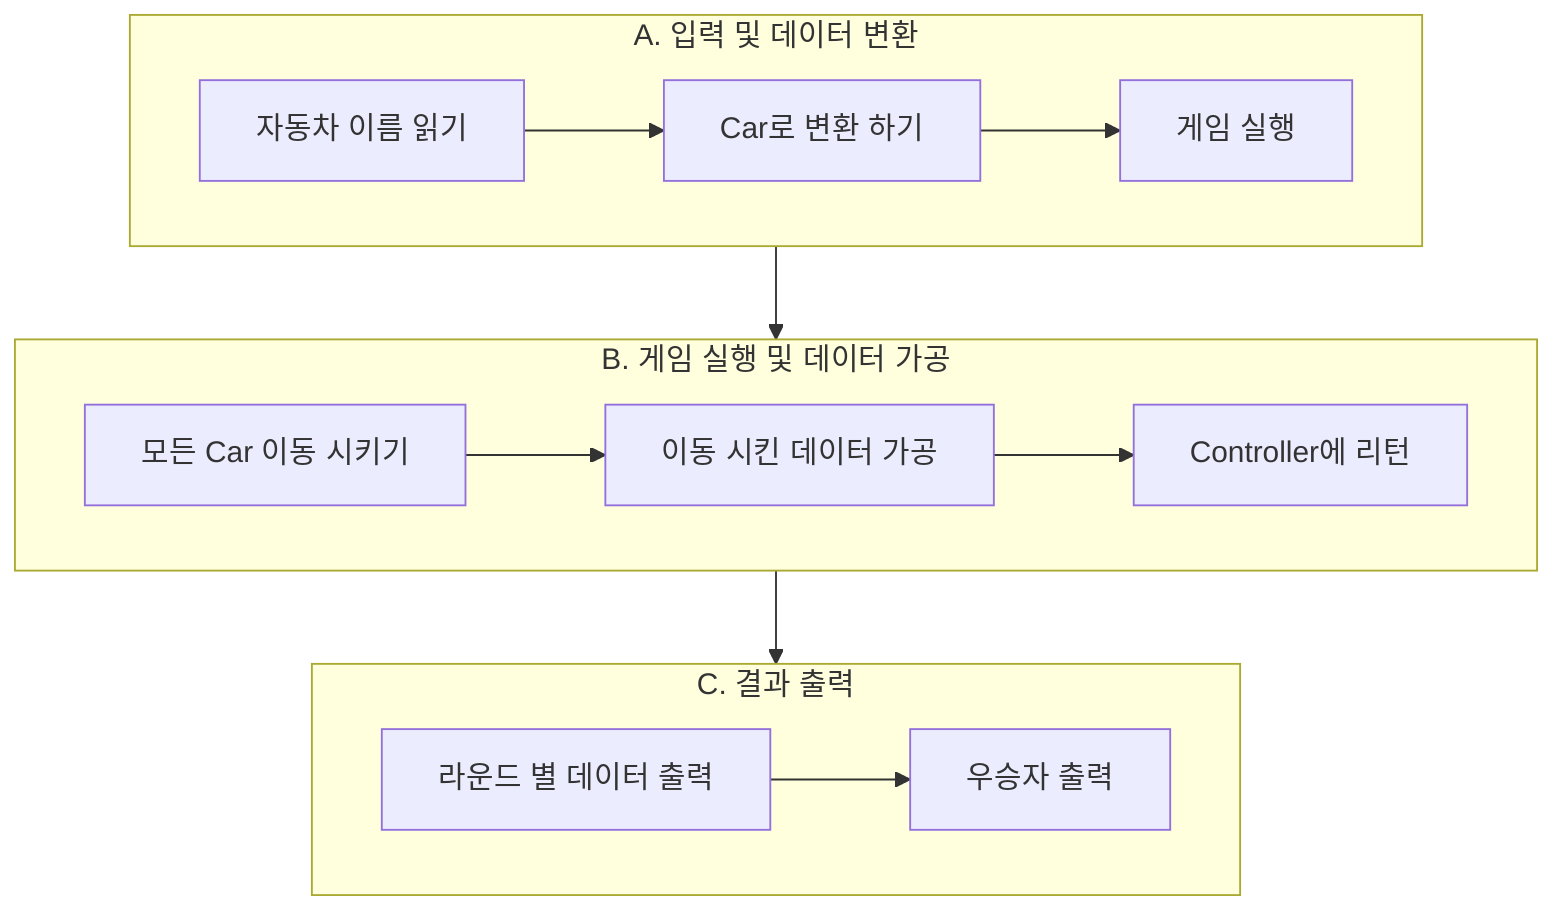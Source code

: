 flowchart TB
    A --> B --> C
    subgraph A[A. 입력 및 데이터 변환]
        direction LR
        A1[자동차 이름 읽기]
        A2[Car로 변환 하기]
        A3[게임 실행]
        A1 --> A2 --> A3
    end

    subgraph B[B. 게임 실행 및 데이터 가공]
        direction LR
        B1[모든 Car 이동 시키기]
        B2[이동 시킨 데이터 가공]
        B3[Controller에 리턴]
        B1 --> B2 --> B3
    end

    subgraph C[C. 결과 출력]
        direction LR
        C1[라운드 별 데이터 출력]
        C2[우승자 출력]
        C1 --> C2
    end